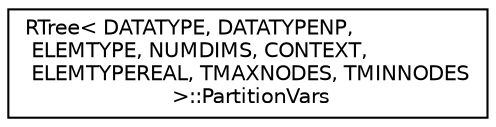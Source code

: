 digraph "Graphical Class Hierarchy"
{
  edge [fontname="Helvetica",fontsize="10",labelfontname="Helvetica",labelfontsize="10"];
  node [fontname="Helvetica",fontsize="10",shape=record];
  rankdir="LR";
  Node0 [label="RTree\< DATATYPE, DATATYPENP,\l ELEMTYPE, NUMDIMS, CONTEXT,\l ELEMTYPEREAL, TMAXNODES, TMINNODES\l \>::PartitionVars",height=0.2,width=0.4,color="black", fillcolor="white", style="filled",URL="$dc/da4/struct_r_tree_1_1_partition_vars.html",tooltip="Variables for finding a split partition. "];
}
